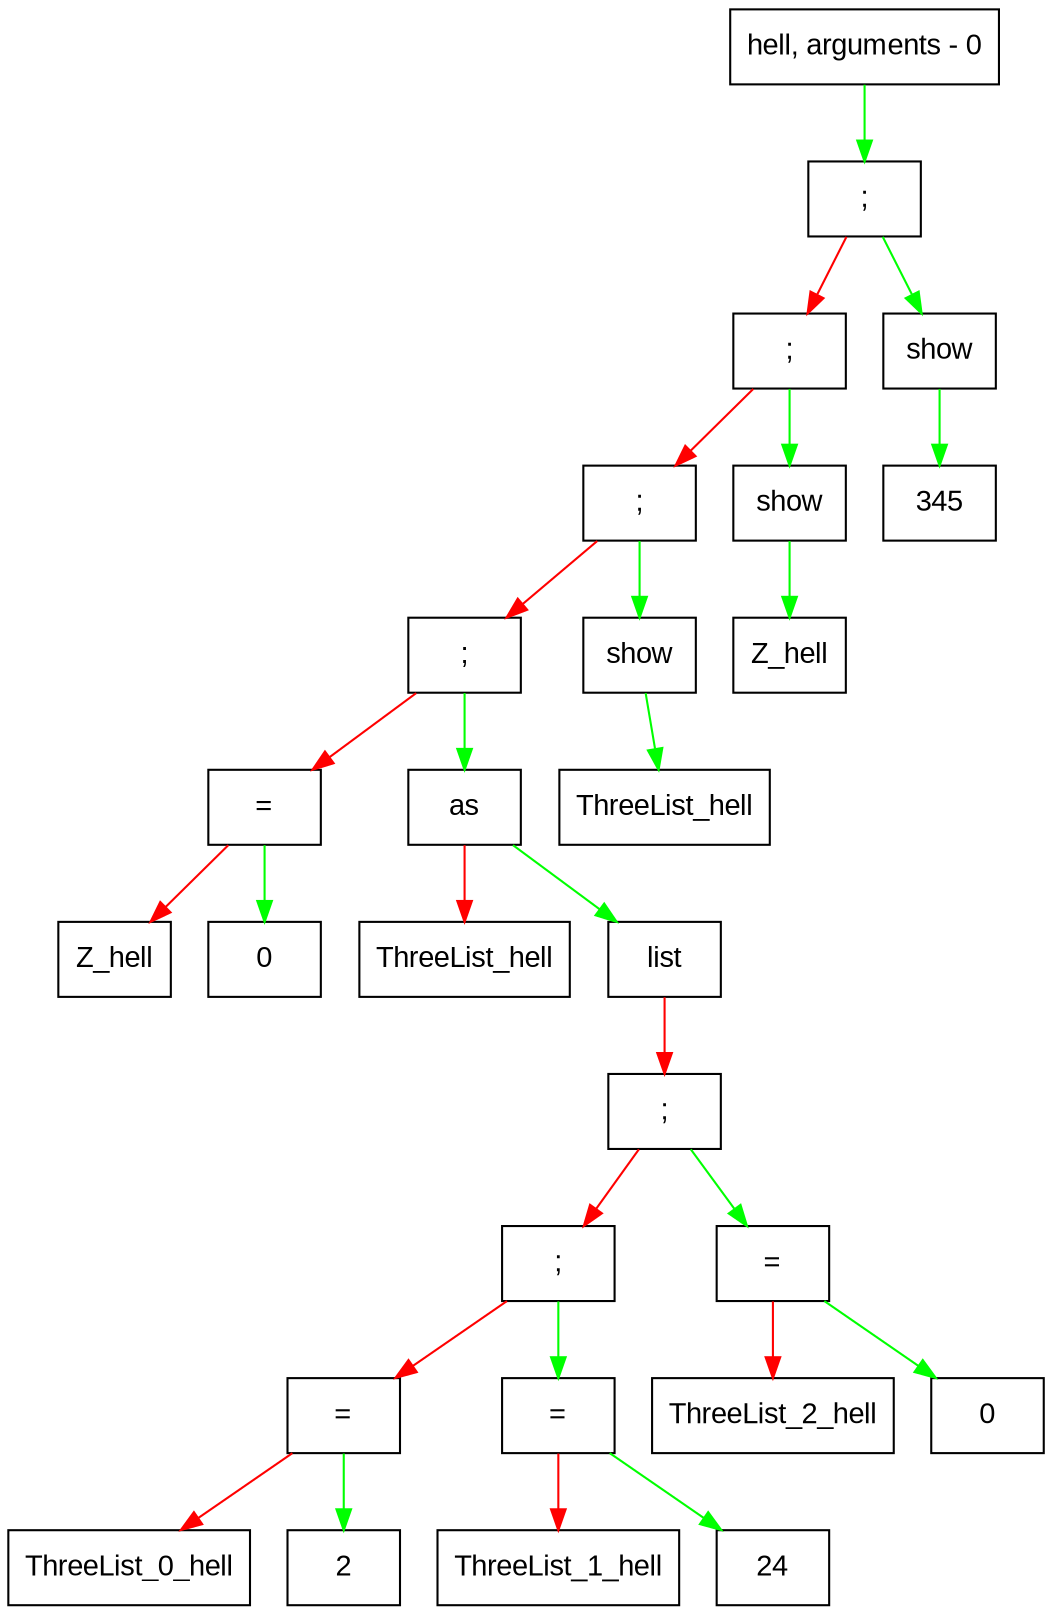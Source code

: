 digraph G{
 size="100" node [shape = record, fontname = Arial];
    elem0000027a0cee1640[label = " {hell, arguments - 0 } "];
edge [color = green];
elem0000027a0cee1640 -> elem0000027a0cee5c60;elem0000027a0cee5c60[label = " {; } "];
edge [color = red];
elem0000027a0cee5c60 -> elem0000027a0cee6760;edge [color = green];
elem0000027a0cee5c60 -> elem0000027a0cee79a0;elem0000027a0cee6760[label = " {; } "];
edge [color = red];
elem0000027a0cee6760 -> elem0000027a0cee5960;edge [color = green];
elem0000027a0cee6760 -> elem0000027a0cee7860;elem0000027a0cee5960[label = " {; } "];
edge [color = red];
elem0000027a0cee5960 -> elem0000027a0cee65e0;edge [color = green];
elem0000027a0cee5960 -> elem0000027a0cee7a20;elem0000027a0cee65e0[label = " {; } "];
edge [color = red];
elem0000027a0cee65e0 -> elem0000027a0cee7760;edge [color = green];
elem0000027a0cee65e0 -> elem0000027a0cee6a30;elem0000027a0cee7760[label = " {= } "];
edge [color = red];
elem0000027a0cee7760 -> elem0000027a0cee6810;edge [color = green];
elem0000027a0cee7760 -> elem0000027a0cee76e0;elem0000027a0cee6810[label = " {Z_hell } "];
elem0000027a0cee76e0[label = " {0 } "];
elem0000027a0cee6a30[label = " {as } "];
edge [color = red];
elem0000027a0cee6a30 -> elem0000027a0cee69a0;edge [color = green];
elem0000027a0cee6a30 -> elem0000027a0cee6b50;elem0000027a0cee69a0[label = " {ThreeList_hell } "];
elem0000027a0cee6b50[label = " {list } "];
edge [color = red];
elem0000027a0cee6b50 -> elem0000027a0cee64e0;elem0000027a0cee64e0[label = " {; } "];
edge [color = red];
elem0000027a0cee64e0 -> elem0000027a0cee7ae0;edge [color = green];
elem0000027a0cee64e0 -> elem0000027a0cee5a60;elem0000027a0cee7ae0[label = " {; } "];
edge [color = red];
elem0000027a0cee7ae0 -> elem0000027a0cee7aa0;edge [color = green];
elem0000027a0cee7ae0 -> elem0000027a0cee6020;elem0000027a0cee7aa0[label = " {= } "];
edge [color = red];
elem0000027a0cee7aa0 -> elem0000027a0cee7ba0;edge [color = green];
elem0000027a0cee7aa0 -> elem0000027a0cee7c20;elem0000027a0cee7ba0[label = " {ThreeList_0_hell } "];
elem0000027a0cee7c20[label = " {2 } "];
elem0000027a0cee6020[label = " {= } "];
edge [color = red];
elem0000027a0cee6020 -> elem0000027a0cee7b20;edge [color = green];
elem0000027a0cee6020 -> elem0000027a0cee7720;elem0000027a0cee7b20[label = " {ThreeList_1_hell } "];
elem0000027a0cee7720[label = " {24 } "];
elem0000027a0cee5a60[label = " {= } "];
edge [color = red];
elem0000027a0cee5a60 -> elem0000027a0cee6060;edge [color = green];
elem0000027a0cee5a60 -> elem0000027a0cee66a0;elem0000027a0cee6060[label = " {ThreeList_2_hell } "];
elem0000027a0cee66a0[label = " {0 } "];
elem0000027a0cee7a20[label = " {show } "];
edge [color = green];
elem0000027a0cee7a20 -> elem0000027a0cee78e0;elem0000027a0cee78e0[label = " {ThreeList_hell } "];
elem0000027a0cee7860[label = " {show } "];
edge [color = green];
elem0000027a0cee7860 -> elem0000027a0cee7ca0;elem0000027a0cee7ca0[label = " {Z_hell } "];
elem0000027a0cee79a0[label = " {show } "];
edge [color = green];
elem0000027a0cee79a0 -> elem0000027a0cee75a0;elem0000027a0cee75a0[label = " {345 } "];
}